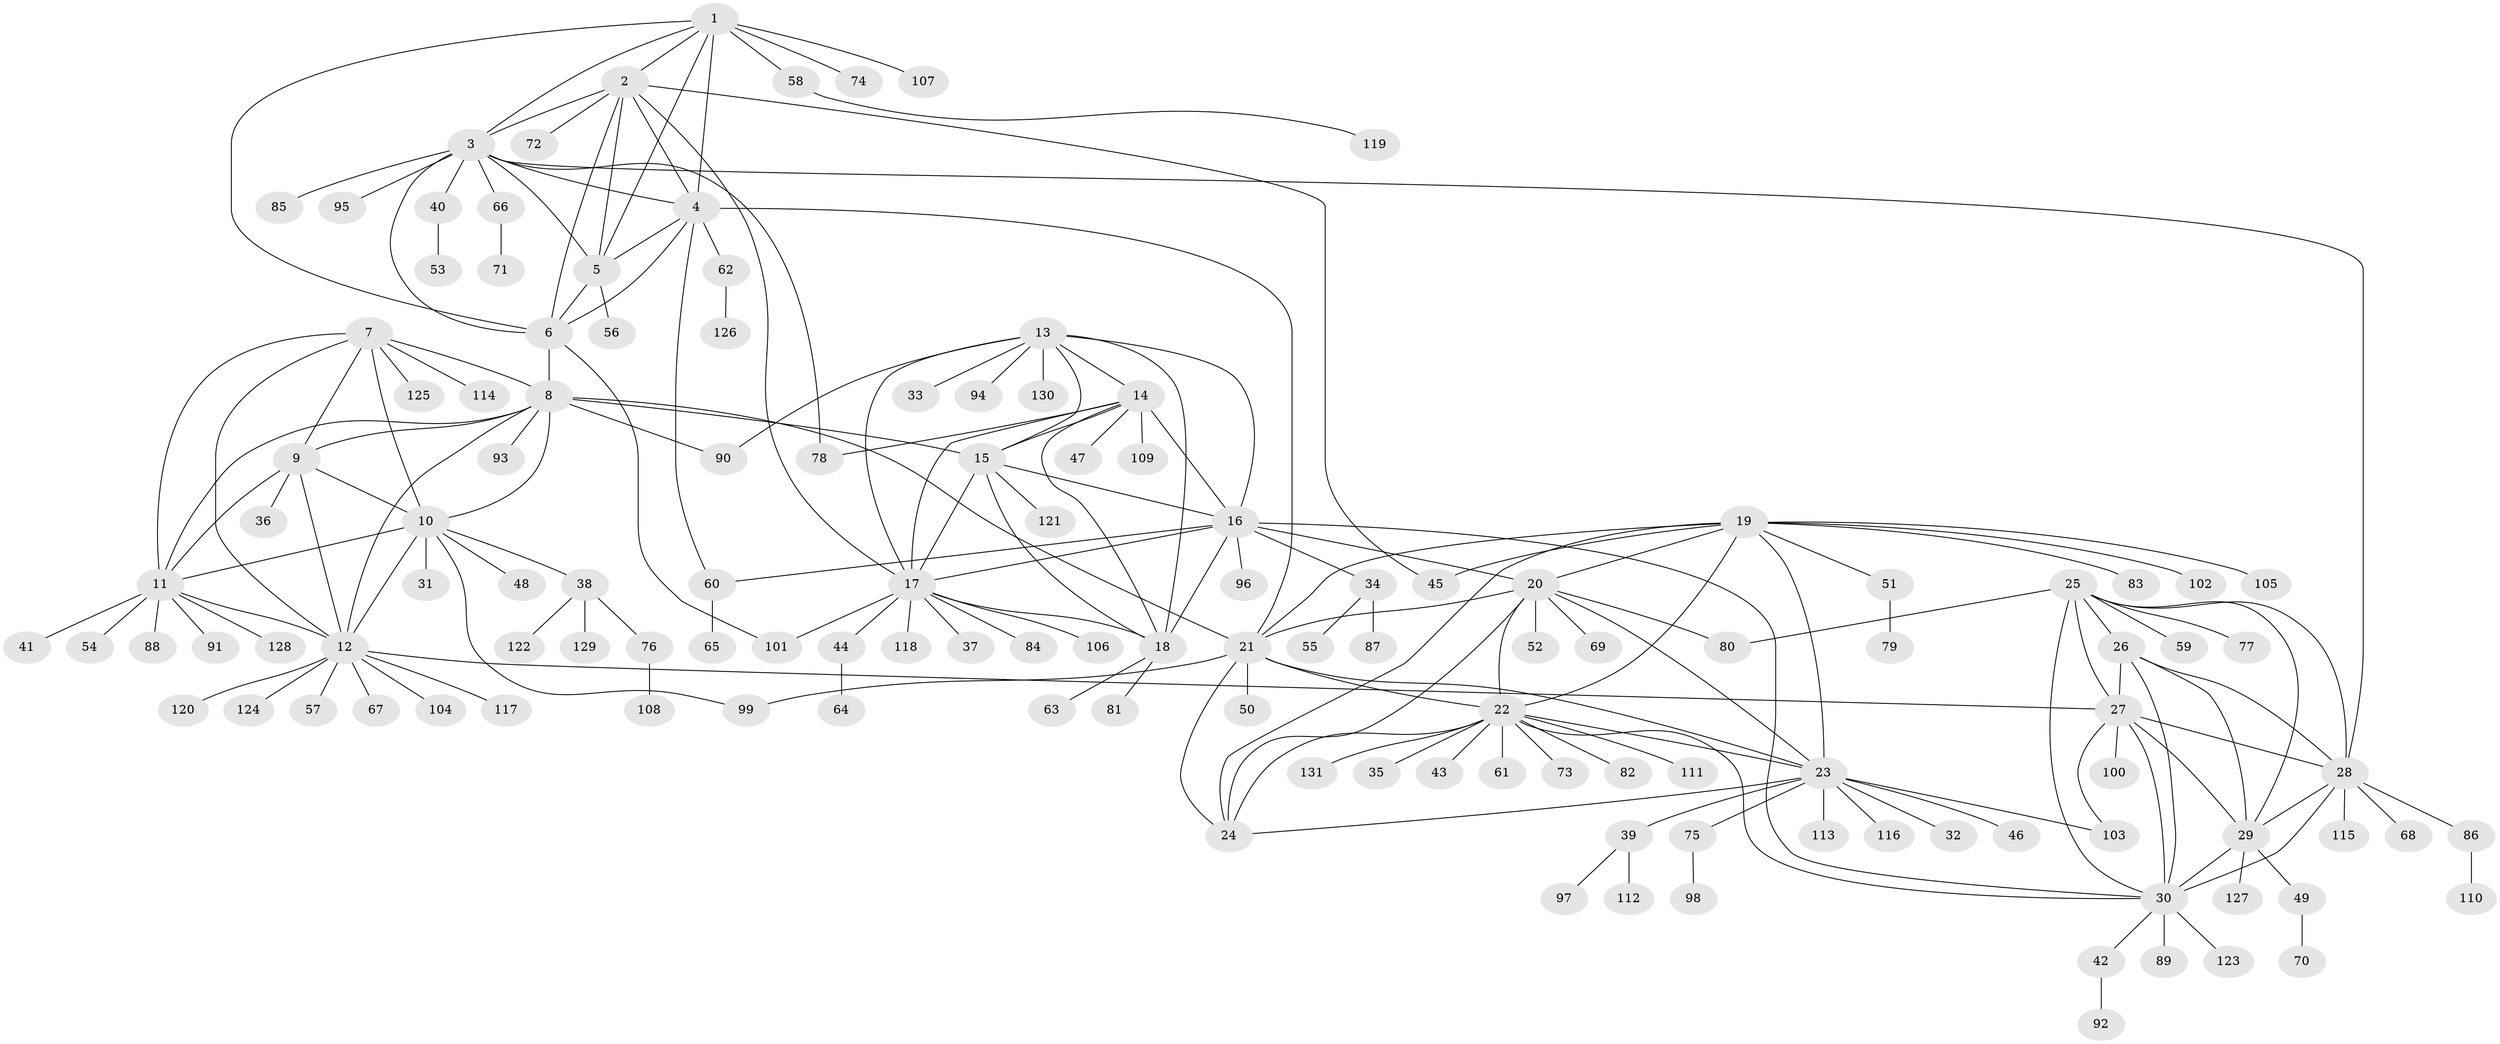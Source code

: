 // Generated by graph-tools (version 1.1) at 2025/26/03/09/25 03:26:48]
// undirected, 131 vertices, 194 edges
graph export_dot {
graph [start="1"]
  node [color=gray90,style=filled];
  1;
  2;
  3;
  4;
  5;
  6;
  7;
  8;
  9;
  10;
  11;
  12;
  13;
  14;
  15;
  16;
  17;
  18;
  19;
  20;
  21;
  22;
  23;
  24;
  25;
  26;
  27;
  28;
  29;
  30;
  31;
  32;
  33;
  34;
  35;
  36;
  37;
  38;
  39;
  40;
  41;
  42;
  43;
  44;
  45;
  46;
  47;
  48;
  49;
  50;
  51;
  52;
  53;
  54;
  55;
  56;
  57;
  58;
  59;
  60;
  61;
  62;
  63;
  64;
  65;
  66;
  67;
  68;
  69;
  70;
  71;
  72;
  73;
  74;
  75;
  76;
  77;
  78;
  79;
  80;
  81;
  82;
  83;
  84;
  85;
  86;
  87;
  88;
  89;
  90;
  91;
  92;
  93;
  94;
  95;
  96;
  97;
  98;
  99;
  100;
  101;
  102;
  103;
  104;
  105;
  106;
  107;
  108;
  109;
  110;
  111;
  112;
  113;
  114;
  115;
  116;
  117;
  118;
  119;
  120;
  121;
  122;
  123;
  124;
  125;
  126;
  127;
  128;
  129;
  130;
  131;
  1 -- 2;
  1 -- 3;
  1 -- 4;
  1 -- 5;
  1 -- 6;
  1 -- 58;
  1 -- 74;
  1 -- 107;
  2 -- 3;
  2 -- 4;
  2 -- 5;
  2 -- 6;
  2 -- 17;
  2 -- 45;
  2 -- 72;
  3 -- 4;
  3 -- 5;
  3 -- 6;
  3 -- 28;
  3 -- 40;
  3 -- 66;
  3 -- 78;
  3 -- 85;
  3 -- 95;
  4 -- 5;
  4 -- 6;
  4 -- 21;
  4 -- 60;
  4 -- 62;
  5 -- 6;
  5 -- 56;
  6 -- 8;
  6 -- 101;
  7 -- 8;
  7 -- 9;
  7 -- 10;
  7 -- 11;
  7 -- 12;
  7 -- 114;
  7 -- 125;
  8 -- 9;
  8 -- 10;
  8 -- 11;
  8 -- 12;
  8 -- 15;
  8 -- 21;
  8 -- 90;
  8 -- 93;
  9 -- 10;
  9 -- 11;
  9 -- 12;
  9 -- 36;
  10 -- 11;
  10 -- 12;
  10 -- 31;
  10 -- 38;
  10 -- 48;
  10 -- 99;
  11 -- 12;
  11 -- 41;
  11 -- 54;
  11 -- 88;
  11 -- 91;
  11 -- 128;
  12 -- 27;
  12 -- 57;
  12 -- 67;
  12 -- 104;
  12 -- 117;
  12 -- 120;
  12 -- 124;
  13 -- 14;
  13 -- 15;
  13 -- 16;
  13 -- 17;
  13 -- 18;
  13 -- 33;
  13 -- 90;
  13 -- 94;
  13 -- 130;
  14 -- 15;
  14 -- 16;
  14 -- 17;
  14 -- 18;
  14 -- 47;
  14 -- 78;
  14 -- 109;
  15 -- 16;
  15 -- 17;
  15 -- 18;
  15 -- 121;
  16 -- 17;
  16 -- 18;
  16 -- 20;
  16 -- 30;
  16 -- 34;
  16 -- 60;
  16 -- 96;
  17 -- 18;
  17 -- 37;
  17 -- 44;
  17 -- 84;
  17 -- 101;
  17 -- 106;
  17 -- 118;
  18 -- 63;
  18 -- 81;
  19 -- 20;
  19 -- 21;
  19 -- 22;
  19 -- 23;
  19 -- 24;
  19 -- 45;
  19 -- 51;
  19 -- 83;
  19 -- 102;
  19 -- 105;
  20 -- 21;
  20 -- 22;
  20 -- 23;
  20 -- 24;
  20 -- 52;
  20 -- 69;
  20 -- 80;
  21 -- 22;
  21 -- 23;
  21 -- 24;
  21 -- 50;
  21 -- 99;
  22 -- 23;
  22 -- 24;
  22 -- 30;
  22 -- 35;
  22 -- 43;
  22 -- 61;
  22 -- 73;
  22 -- 82;
  22 -- 111;
  22 -- 131;
  23 -- 24;
  23 -- 32;
  23 -- 39;
  23 -- 46;
  23 -- 75;
  23 -- 103;
  23 -- 113;
  23 -- 116;
  25 -- 26;
  25 -- 27;
  25 -- 28;
  25 -- 29;
  25 -- 30;
  25 -- 59;
  25 -- 77;
  25 -- 80;
  26 -- 27;
  26 -- 28;
  26 -- 29;
  26 -- 30;
  27 -- 28;
  27 -- 29;
  27 -- 30;
  27 -- 100;
  27 -- 103;
  28 -- 29;
  28 -- 30;
  28 -- 68;
  28 -- 86;
  28 -- 115;
  29 -- 30;
  29 -- 49;
  29 -- 127;
  30 -- 42;
  30 -- 89;
  30 -- 123;
  34 -- 55;
  34 -- 87;
  38 -- 76;
  38 -- 122;
  38 -- 129;
  39 -- 97;
  39 -- 112;
  40 -- 53;
  42 -- 92;
  44 -- 64;
  49 -- 70;
  51 -- 79;
  58 -- 119;
  60 -- 65;
  62 -- 126;
  66 -- 71;
  75 -- 98;
  76 -- 108;
  86 -- 110;
}

